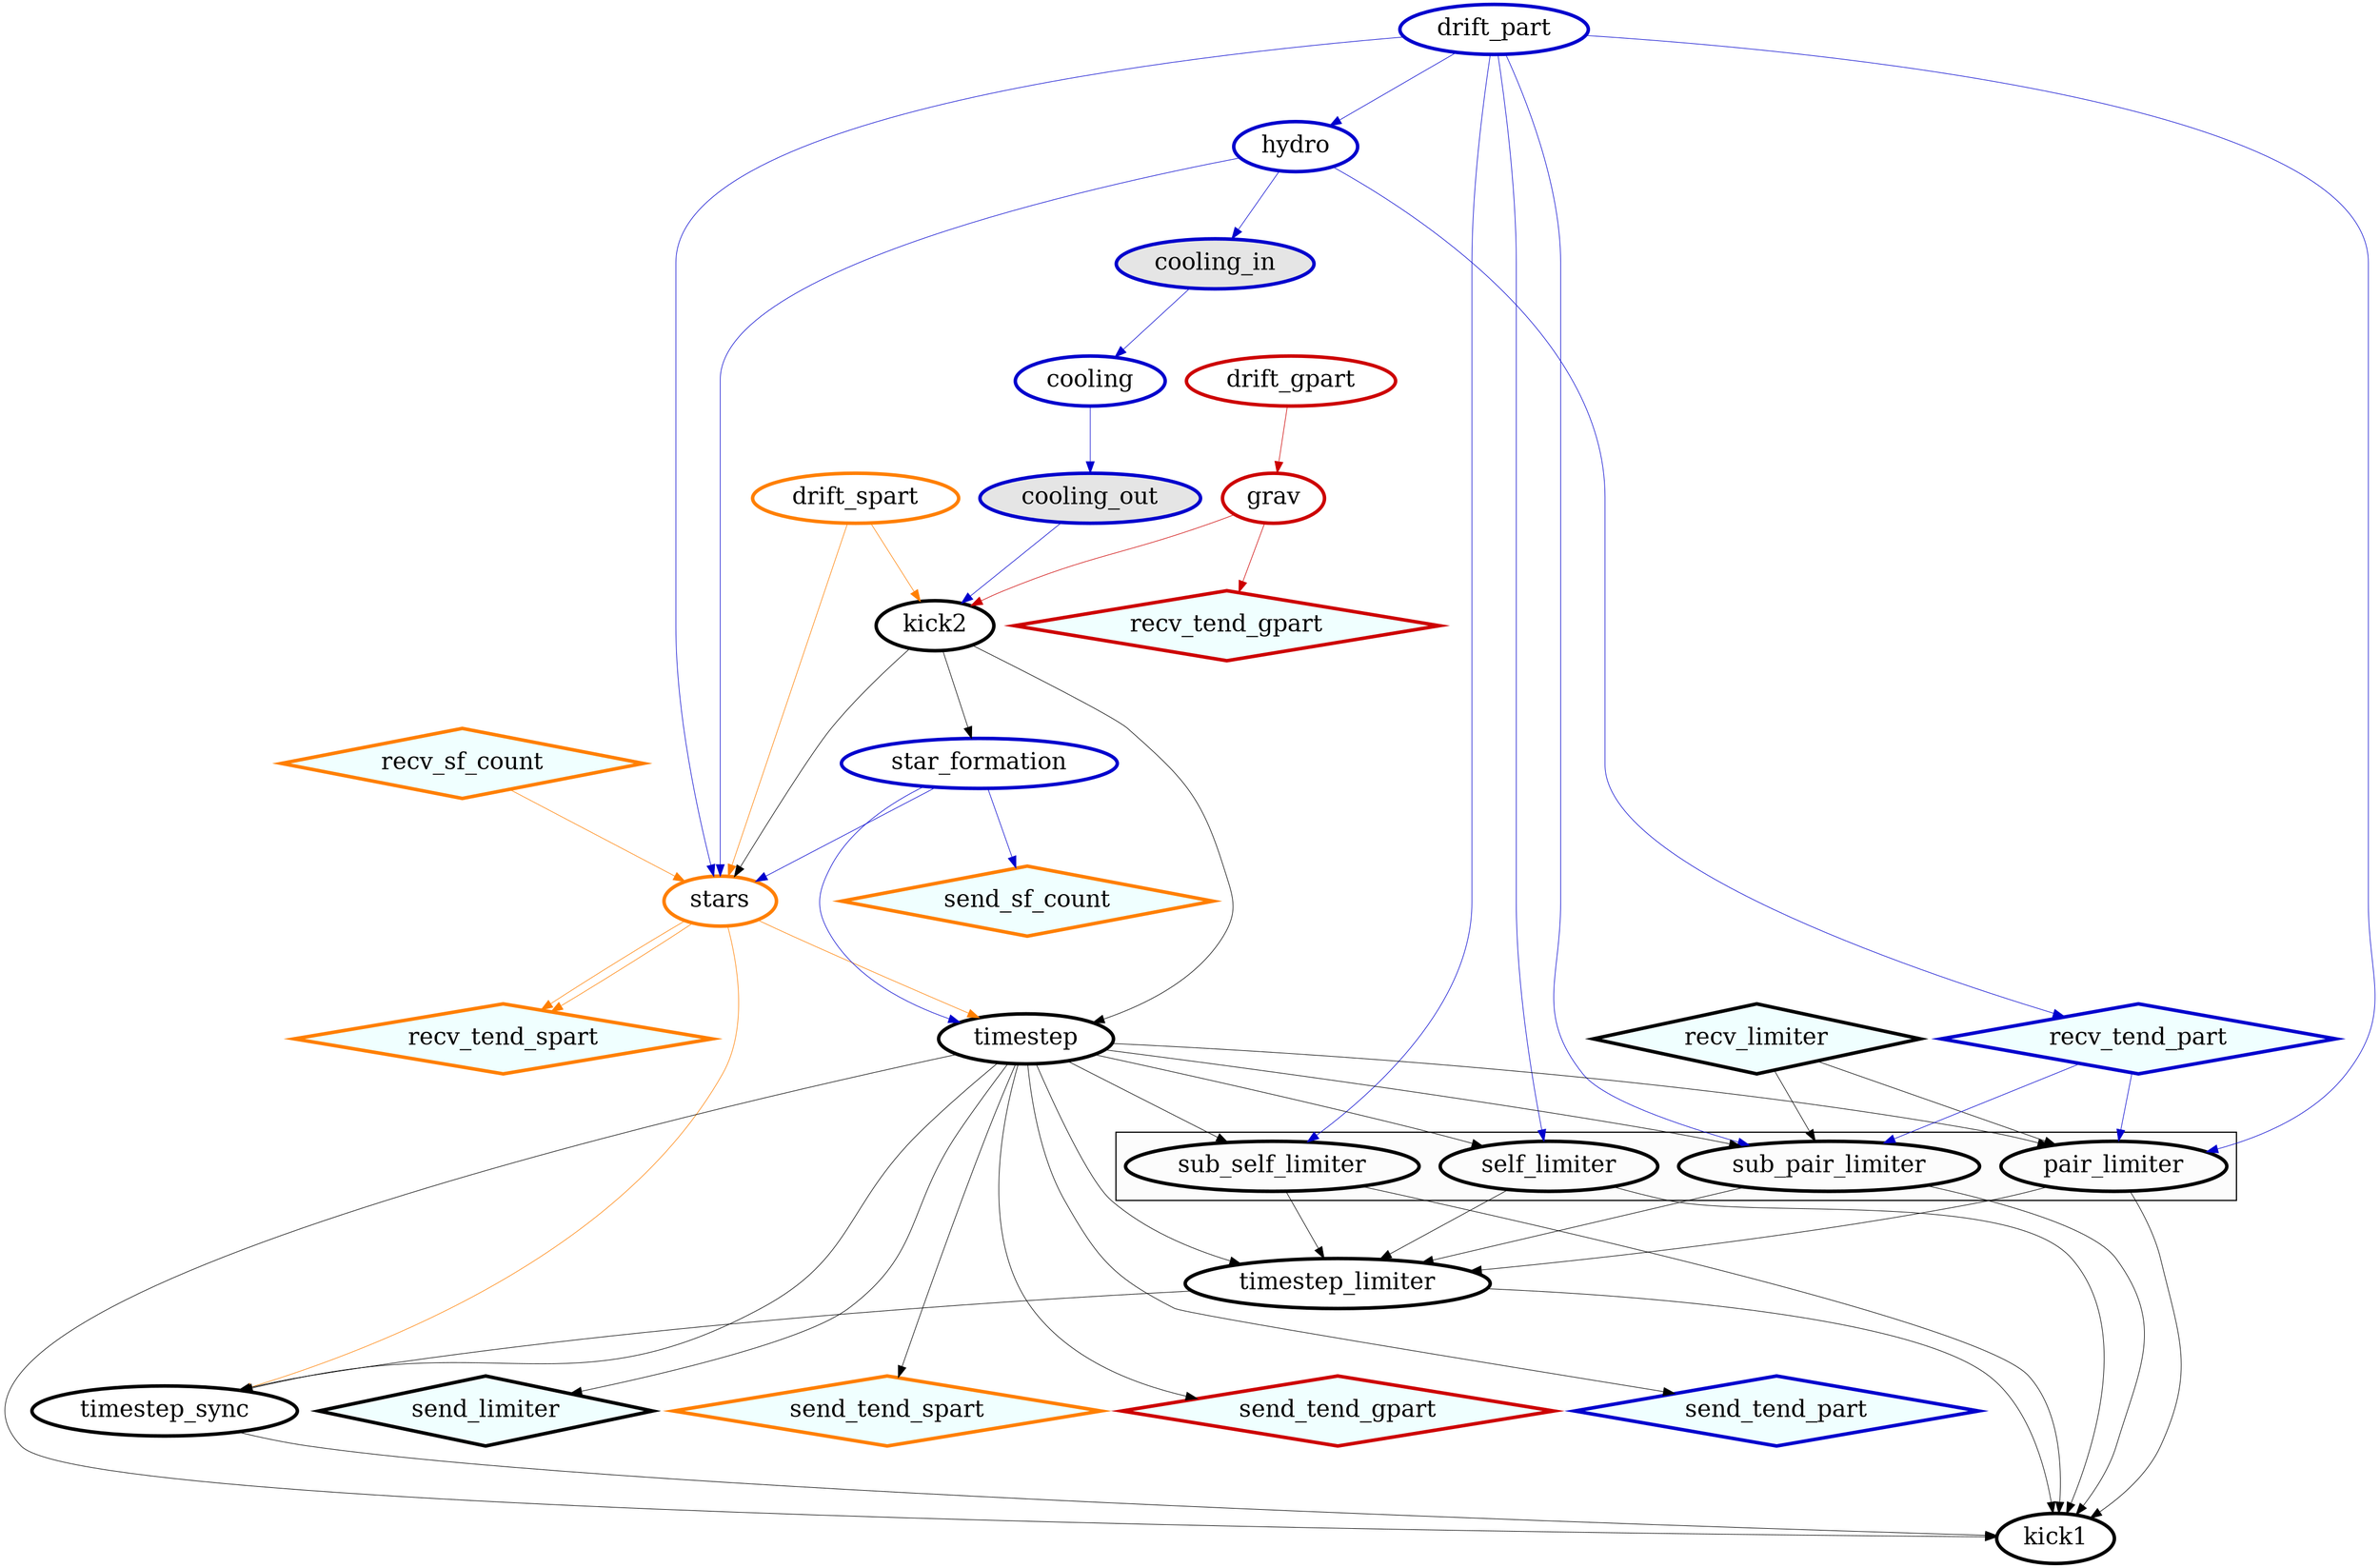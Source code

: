 digraph task_dep {
	 # Header
	 compound=true;
	 node[nodesep=0.1, fontsize=20, penwidth=3.];
	 edge[fontsize=0, penwidth=0.5];
	 ranksep=0.8;

	 # Special tasks
	 hydro[color=blue3];
	 self_limiter[color=black];
	 grav[color=red3];
	 stars[color=darkorange1];
	 pair_limiter[color=black];
	 sub_self_limiter[color=black];
	 sub_pair_limiter[color=black];
	 drift_part[color=blue3];
	 drift_spart[color=darkorange1];
	 drift_gpart[color=red3];
	 kick2[color=black];
	 timestep[color=black];
	 timestep_limiter[color=black];
	 timestep_sync[color=black];
	 recv_limiter[shape=diamond,style=filled,fillcolor=azure,color=black];
	 recv_tend_part[shape=diamond,style=filled,fillcolor=azure,color=blue3];
	 recv_sf_count[shape=diamond,style=filled,fillcolor=azure,color=darkorange1];
	 cooling[color=blue3];
	 cooling_in[style=filled,fillcolor=grey90,color=blue3];
	 cooling_out[style=filled,fillcolor=grey90,color=blue3];
	 star_formation[color=blue3];
	 kick1[color=black];
	 recv_tend_gpart[shape=diamond,style=filled,fillcolor=azure,color=red3];
	 recv_tend_spart[shape=diamond,style=filled,fillcolor=azure,color=darkorange1];
	 send_tend_part[shape=diamond,style=filled,fillcolor=azure,color=blue3,rank=min];
	 send_limiter[shape=diamond,style=filled,fillcolor=azure,color=black,rank=min];
	 send_tend_spart[shape=diamond,style=filled,fillcolor=azure,color=darkorange1,rank=min];
	 send_tend_gpart[shape=diamond,style=filled,fillcolor=azure,color=red3,rank=min];
	 send_sf_count[shape=diamond,style=filled,fillcolor=azure,color=darkorange1];

	 subgraph clusterTimestep_limiter {
		 label="";
		 bgcolor="grey99";
		 pair_limiter;
		 self_limiter;
		 sub_pair_limiter;
		 sub_self_limiter;
	 };


	 # Dependencies
	 hydro->stars[fontcolor=blue3,color=blue3]
	 self_limiter->kick1[fontcolor=black,color=black]
	 self_limiter->timestep_limiter[fontcolor=black,color=black]
	 stars->timestep_sync[fontcolor=darkorange1,color=darkorange1]
	 hydro->recv_tend_part[fontcolor=blue3,color=blue3]
	 pair_limiter->kick1[fontcolor=black,color=black]
	 pair_limiter->timestep_limiter[fontcolor=black,color=black]
	 grav->recv_tend_gpart[fontcolor=red3,color=red3]
	 stars->recv_tend_spart[fontcolor=darkorange1,color=darkorange1]
	 sub_self_limiter->kick1[fontcolor=black,color=black]
	 sub_self_limiter->timestep_limiter[fontcolor=black,color=black]
	 sub_pair_limiter->kick1[fontcolor=black,color=black]
	 sub_pair_limiter->timestep_limiter[fontcolor=black,color=black]
	 stars->recv_tend_spart[fontcolor=darkorange1,color=darkorange1]
	 drift_part->hydro[fontcolor=blue3,color=blue3]
	 drift_part->stars[fontcolor=blue3,color=blue3]
	 drift_part->self_limiter[fontcolor=blue3,color=blue3]
	 drift_part->pair_limiter[fontcolor=blue3,color=blue3]
	 drift_part->sub_self_limiter[fontcolor=blue3,color=blue3]
	 drift_part->sub_pair_limiter[fontcolor=blue3,color=blue3]
	 drift_spart->kick2[fontcolor=darkorange1,color=darkorange1]
	 drift_spart->stars[fontcolor=darkorange1,color=darkorange1]
	 drift_gpart->grav[fontcolor=red3,color=red3]
	 hydro->cooling_in[fontcolor=blue3,color=blue3]
	 kick2->timestep[fontcolor=black,color=black]
	 kick2->stars[fontcolor=black,color=black]
	 kick2->star_formation[fontcolor=black,color=black]
	 timestep->kick1[fontcolor=black,color=black]
	 timestep->timestep_limiter[fontcolor=black,color=black]
	 timestep->timestep_sync[fontcolor=black,color=black]
	 timestep->self_limiter[fontcolor=black,color=black]
	 timestep->pair_limiter[fontcolor=black,color=black]
	 timestep->send_tend_part[fontcolor=black,color=black]
	 timestep->send_limiter[fontcolor=black,color=black]
	 timestep->send_tend_spart[fontcolor=black,color=black]
	 timestep->send_tend_gpart[fontcolor=black,color=black]
	 timestep->sub_self_limiter[fontcolor=black,color=black]
	 timestep->sub_pair_limiter[fontcolor=black,color=black]
	 timestep_limiter->kick1[fontcolor=black,color=black]
	 timestep_limiter->timestep_sync[fontcolor=black,color=black]
	 timestep_sync->kick1[fontcolor=black,color=black]
	 recv_limiter->pair_limiter[fontcolor=black,color=black]
	 recv_limiter->sub_pair_limiter[fontcolor=black,color=black]
	 recv_tend_part->pair_limiter[fontcolor=blue3,color=blue3]
	 recv_tend_part->sub_pair_limiter[fontcolor=blue3,color=blue3]
    recv_sf_count->stars[fontcolor=darkorange1,color=darkorange1]
	 grav->kick2[fontcolor=red3,color=red3]
	 cooling->cooling_out[fontcolor=blue3,color=blue3]
	 cooling_in->cooling[fontcolor=blue3,color=blue3]
	 cooling_out->kick2[fontcolor=blue3,color=blue3]
	 star_formation->timestep[fontcolor=blue3,color=blue3]
	 star_formation->stars[fontcolor=blue3,color=blue3]
	 star_formation->send_sf_count[fontcolor=blue3,color=blue3]
	 stars->timestep[fontcolor=darkorange1,color=darkorange1]

   # style
   timestep_limiter->send_tend_part[style=invis];
   timestep_limiter->send_tend_gpart[style=invis];
   timestep_limiter->send_tend_spart[style=invis];
   timestep_limiter->send_limiter[style=invis];
}